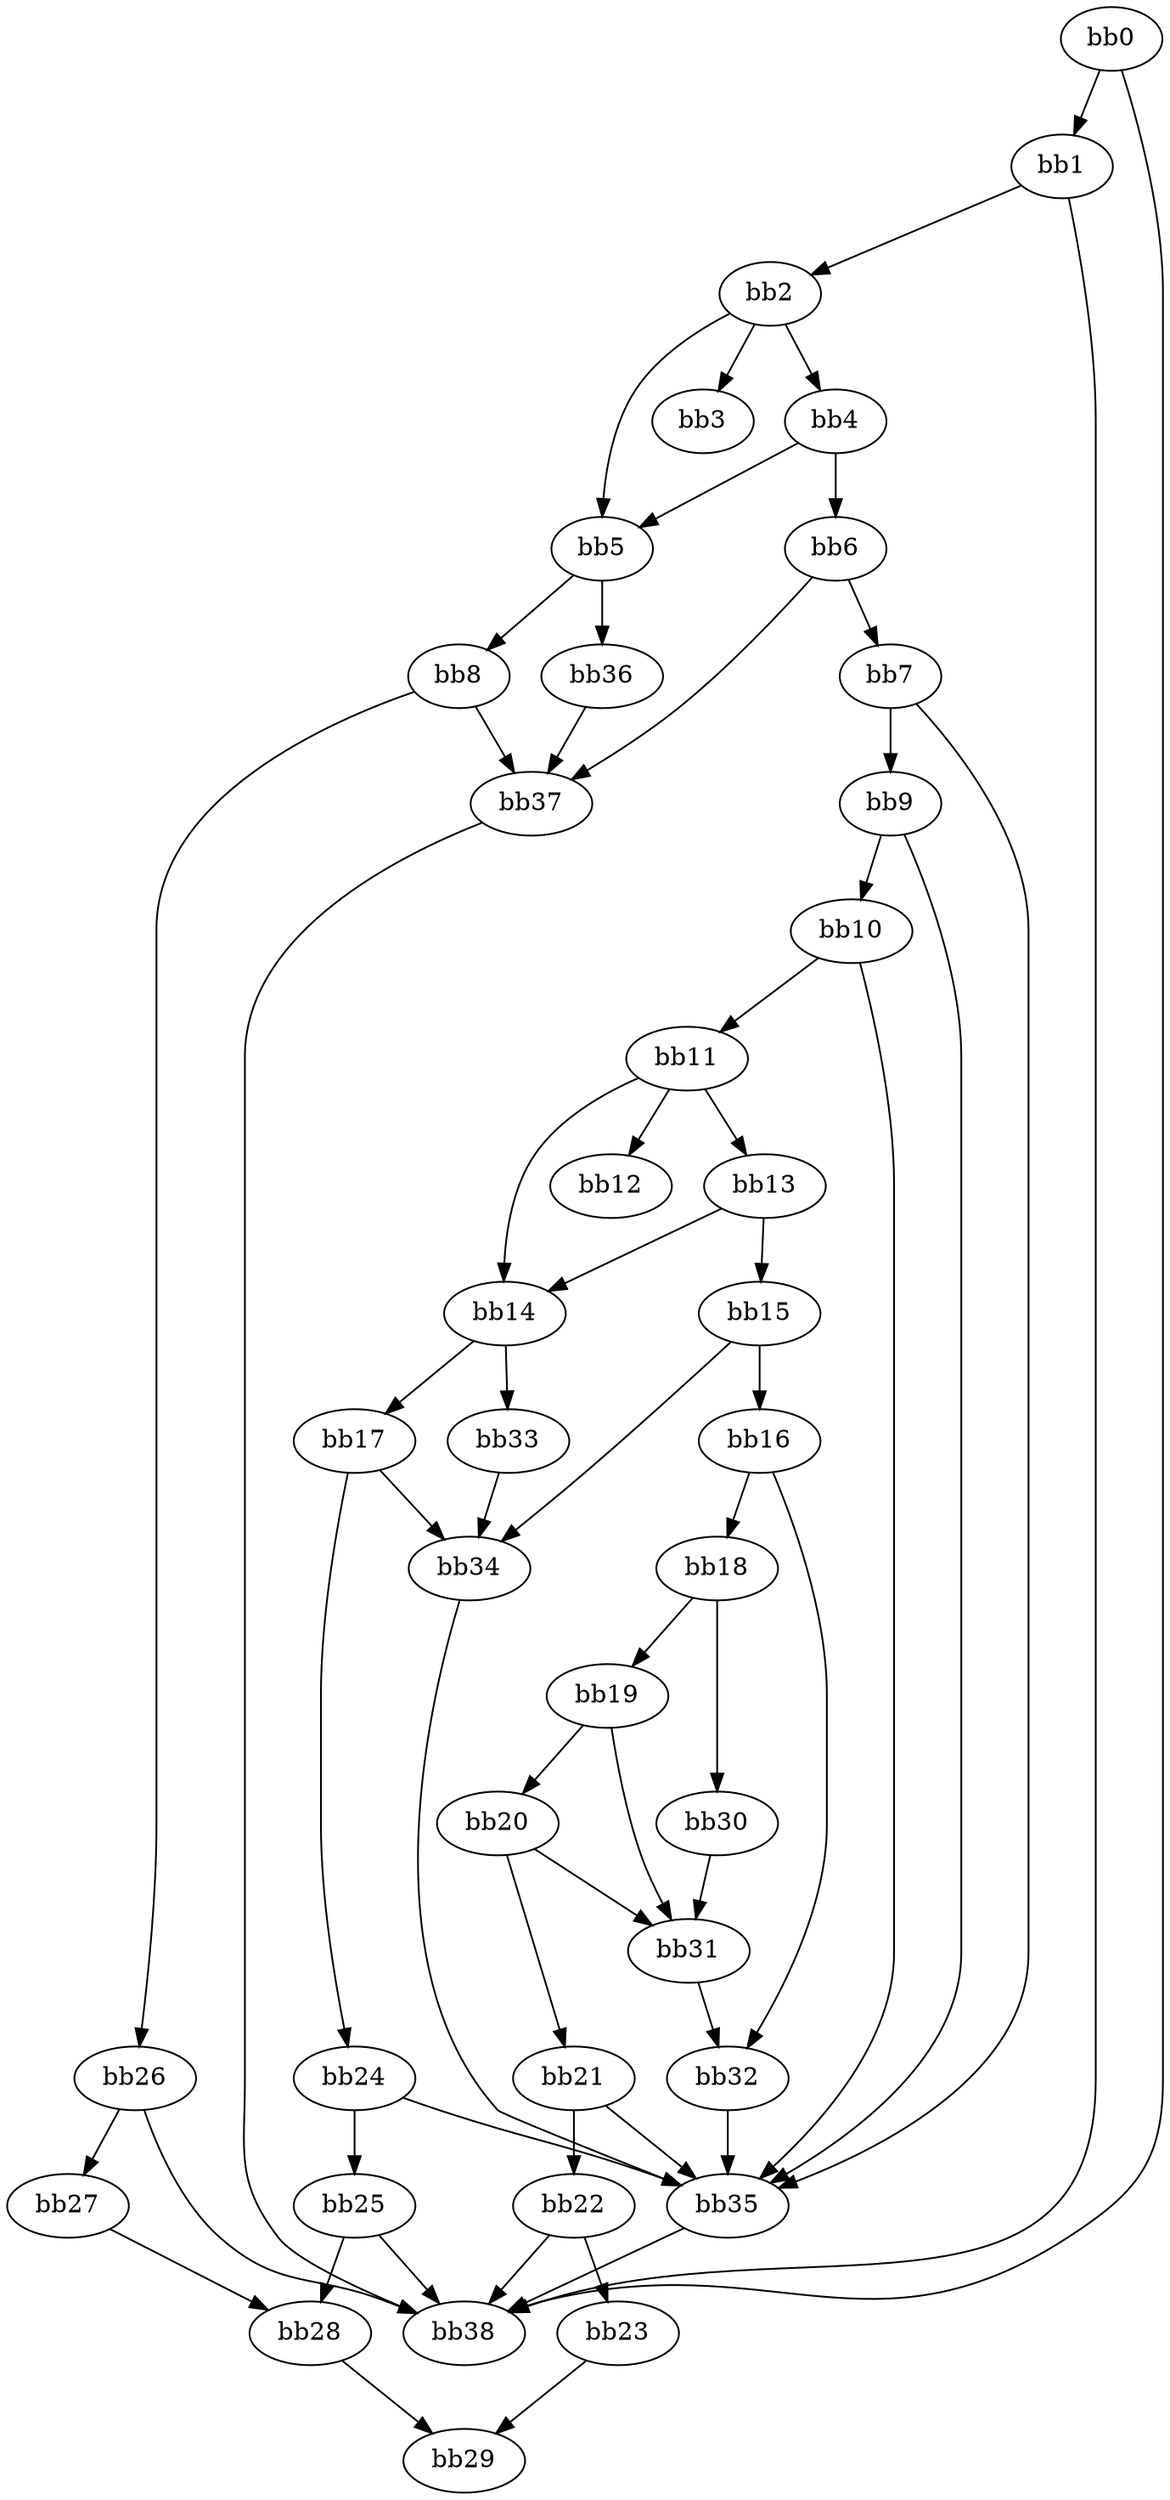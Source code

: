 digraph {
    0 [ label = "bb0\l" ]
    1 [ label = "bb1\l" ]
    2 [ label = "bb2\l" ]
    3 [ label = "bb3\l" ]
    4 [ label = "bb4\l" ]
    5 [ label = "bb5\l" ]
    6 [ label = "bb6\l" ]
    7 [ label = "bb7\l" ]
    8 [ label = "bb8\l" ]
    9 [ label = "bb9\l" ]
    10 [ label = "bb10\l" ]
    11 [ label = "bb11\l" ]
    12 [ label = "bb12\l" ]
    13 [ label = "bb13\l" ]
    14 [ label = "bb14\l" ]
    15 [ label = "bb15\l" ]
    16 [ label = "bb16\l" ]
    17 [ label = "bb17\l" ]
    18 [ label = "bb18\l" ]
    19 [ label = "bb19\l" ]
    20 [ label = "bb20\l" ]
    21 [ label = "bb21\l" ]
    22 [ label = "bb22\l" ]
    23 [ label = "bb23\l" ]
    24 [ label = "bb24\l" ]
    25 [ label = "bb25\l" ]
    26 [ label = "bb26\l" ]
    27 [ label = "bb27\l" ]
    28 [ label = "bb28\l" ]
    29 [ label = "bb29\l" ]
    30 [ label = "bb30\l" ]
    31 [ label = "bb31\l" ]
    32 [ label = "bb32\l" ]
    33 [ label = "bb33\l" ]
    34 [ label = "bb34\l" ]
    35 [ label = "bb35\l" ]
    36 [ label = "bb36\l" ]
    37 [ label = "bb37\l" ]
    38 [ label = "bb38\l" ]
    0 -> 1 [ ]
    0 -> 38 [ ]
    1 -> 2 [ ]
    1 -> 38 [ ]
    2 -> 3 [ ]
    2 -> 4 [ ]
    2 -> 5 [ ]
    4 -> 5 [ ]
    4 -> 6 [ ]
    5 -> 8 [ ]
    5 -> 36 [ ]
    6 -> 7 [ ]
    6 -> 37 [ ]
    7 -> 9 [ ]
    7 -> 35 [ ]
    8 -> 26 [ ]
    8 -> 37 [ ]
    9 -> 10 [ ]
    9 -> 35 [ ]
    10 -> 11 [ ]
    10 -> 35 [ ]
    11 -> 12 [ ]
    11 -> 13 [ ]
    11 -> 14 [ ]
    13 -> 14 [ ]
    13 -> 15 [ ]
    14 -> 17 [ ]
    14 -> 33 [ ]
    15 -> 16 [ ]
    15 -> 34 [ ]
    16 -> 18 [ ]
    16 -> 32 [ ]
    17 -> 24 [ ]
    17 -> 34 [ ]
    18 -> 19 [ ]
    18 -> 30 [ ]
    19 -> 20 [ ]
    19 -> 31 [ ]
    20 -> 21 [ ]
    20 -> 31 [ ]
    21 -> 22 [ ]
    21 -> 35 [ ]
    22 -> 23 [ ]
    22 -> 38 [ ]
    23 -> 29 [ ]
    24 -> 25 [ ]
    24 -> 35 [ ]
    25 -> 28 [ ]
    25 -> 38 [ ]
    26 -> 27 [ ]
    26 -> 38 [ ]
    27 -> 28 [ ]
    28 -> 29 [ ]
    30 -> 31 [ ]
    31 -> 32 [ ]
    32 -> 35 [ ]
    33 -> 34 [ ]
    34 -> 35 [ ]
    35 -> 38 [ ]
    36 -> 37 [ ]
    37 -> 38 [ ]
}

